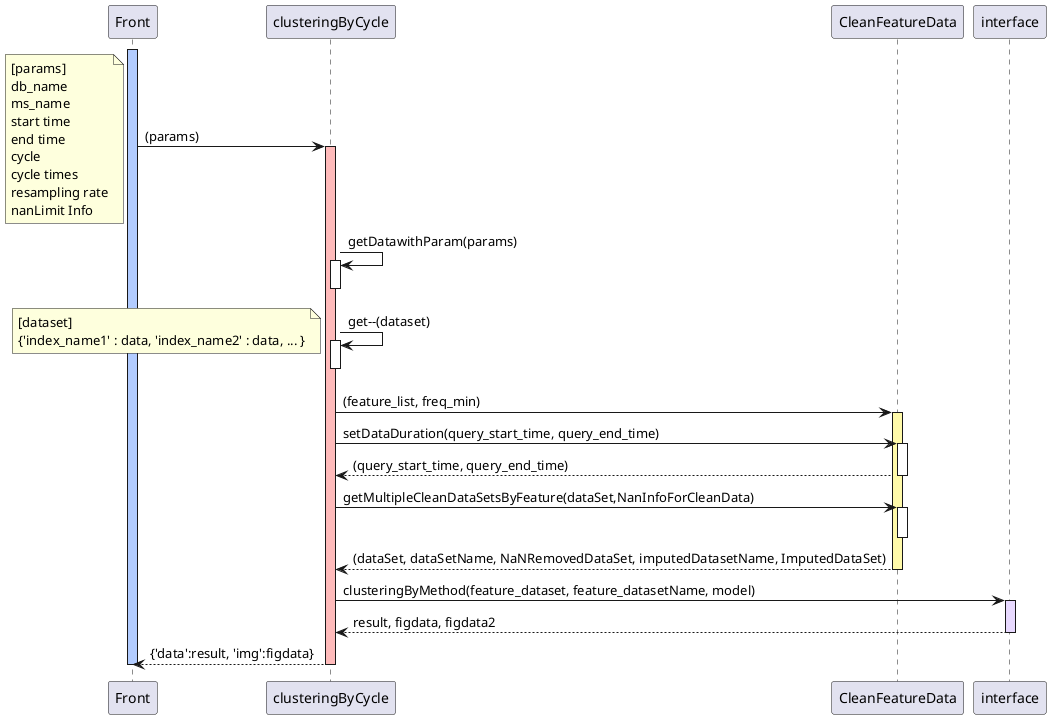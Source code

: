 @startuml CycleClustering

activate Front #B2CCFF
Front -> clusteringByCycle : (params)
activate clusteringByCycle #FFBBBB

note left
  [params]
  db_name
  ms_name
  start time
  end time
  cycle
  cycle times
  resampling rate
  nanLimit Info
end note


clusteringByCycle -> clusteringByCycle : getDatawithParam(params)
activate clusteringByCycle
deactivate clusteringByCycle

clusteringByCycle -> clusteringByCycle : get--(dataset)
activate clusteringByCycle
note left
   [dataset]
   {'index_name1' : data, 'index_name2' : data, ... }
end note
deactivate clusteringByCycle

clusteringByCycle -> CleanFeatureData : (feature_list, freq_min)
activate CleanFeatureData #FFFAAA

clusteringByCycle -> CleanFeatureData : setDataDuration(query_start_time, query_end_time)
activate CleanFeatureData

CleanFeatureData --> clusteringByCycle : (query_start_time, query_end_time)
deactivate CleanFeatureData


clusteringByCycle -> CleanFeatureData : getMultipleCleanDataSetsByFeature(dataSet,NanInfoForCleanData)
activate CleanFeatureData



deactivate CleanFeatureData





CleanFeatureData --> clusteringByCycle : (dataSet, dataSetName, NaNRemovedDataSet, imputedDatasetName, ImputedDataSet)
deactivate CleanFeatureData

clusteringByCycle -> interface : clusteringByMethod(feature_dataset, feature_datasetName, model)
activate interface #E8D9FF

interface --> clusteringByCycle : result, figdata, figdata2
deactivate interface





clusteringByCycle --> Front : {'data':result, 'img':figdata}
deactivate clusteringByCycle



deactivate Front

@enduml
